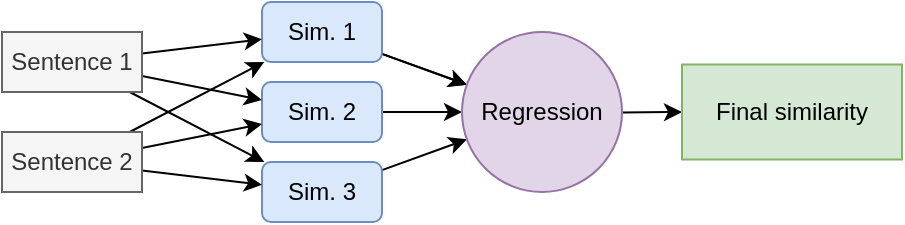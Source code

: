 <mxfile version="15.5.0" type="google"><diagram id="oyYrjXcYeVMaUE2YDahT" name="Page-1"><mxGraphModel dx="1422" dy="762" grid="1" gridSize="10" guides="1" tooltips="1" connect="1" arrows="1" fold="1" page="1" pageScale="1" pageWidth="827" pageHeight="1169" math="0" shadow="0"><root><mxCell id="0"/><mxCell id="1" parent="0"/><mxCell id="z0gYV6OSJtSfKD0nS9M2-8" style="edgeStyle=none;rounded=0;orthogonalLoop=1;jettySize=auto;html=1;" edge="1" parent="1" source="z0gYV6OSJtSfKD0nS9M2-2" target="z0gYV6OSJtSfKD0nS9M2-6"><mxGeometry relative="1" as="geometry"/></mxCell><mxCell id="z0gYV6OSJtSfKD0nS9M2-11" value="" style="edgeStyle=none;rounded=0;orthogonalLoop=1;jettySize=auto;html=1;" edge="1" parent="1" source="z0gYV6OSJtSfKD0nS9M2-2" target="z0gYV6OSJtSfKD0nS9M2-6"><mxGeometry relative="1" as="geometry"/></mxCell><mxCell id="z0gYV6OSJtSfKD0nS9M2-2" value="Sim. 1" style="rounded=1;whiteSpace=wrap;html=1;fillColor=#dae8fc;strokeColor=#6c8ebf;" vertex="1" parent="1"><mxGeometry x="250" y="100" width="60" height="30" as="geometry"/></mxCell><mxCell id="z0gYV6OSJtSfKD0nS9M2-9" style="edgeStyle=none;rounded=0;orthogonalLoop=1;jettySize=auto;html=1;" edge="1" parent="1" source="z0gYV6OSJtSfKD0nS9M2-3" target="z0gYV6OSJtSfKD0nS9M2-6"><mxGeometry relative="1" as="geometry"/></mxCell><mxCell id="z0gYV6OSJtSfKD0nS9M2-3" value="Sim. 2" style="rounded=1;whiteSpace=wrap;html=1;fillColor=#dae8fc;strokeColor=#6c8ebf;" vertex="1" parent="1"><mxGeometry x="250" y="140" width="60" height="30" as="geometry"/></mxCell><mxCell id="z0gYV6OSJtSfKD0nS9M2-10" style="edgeStyle=none;rounded=0;orthogonalLoop=1;jettySize=auto;html=1;" edge="1" parent="1" source="z0gYV6OSJtSfKD0nS9M2-4" target="z0gYV6OSJtSfKD0nS9M2-6"><mxGeometry relative="1" as="geometry"/></mxCell><mxCell id="z0gYV6OSJtSfKD0nS9M2-4" value="Sim. 3" style="rounded=1;whiteSpace=wrap;html=1;fillColor=#dae8fc;strokeColor=#6c8ebf;" vertex="1" parent="1"><mxGeometry x="250" y="180" width="60" height="30" as="geometry"/></mxCell><mxCell id="z0gYV6OSJtSfKD0nS9M2-13" style="edgeStyle=none;rounded=0;orthogonalLoop=1;jettySize=auto;html=1;" edge="1" parent="1" source="z0gYV6OSJtSfKD0nS9M2-6" target="z0gYV6OSJtSfKD0nS9M2-12"><mxGeometry relative="1" as="geometry"/></mxCell><mxCell id="z0gYV6OSJtSfKD0nS9M2-6" value="Regression" style="ellipse;whiteSpace=wrap;html=1;aspect=fixed;fillColor=#e1d5e7;strokeColor=#9673a6;" vertex="1" parent="1"><mxGeometry x="350" y="115" width="80" height="80" as="geometry"/></mxCell><mxCell id="z0gYV6OSJtSfKD0nS9M2-12" value="Final similarity" style="rounded=0;whiteSpace=wrap;html=1;fillColor=#d5e8d4;strokeColor=#82b366;" vertex="1" parent="1"><mxGeometry x="460" y="131.25" width="110" height="47.5" as="geometry"/></mxCell><mxCell id="z0gYV6OSJtSfKD0nS9M2-16" style="edgeStyle=none;rounded=0;orthogonalLoop=1;jettySize=auto;html=1;" edge="1" parent="1" source="z0gYV6OSJtSfKD0nS9M2-14" target="z0gYV6OSJtSfKD0nS9M2-2"><mxGeometry relative="1" as="geometry"/></mxCell><mxCell id="z0gYV6OSJtSfKD0nS9M2-17" style="edgeStyle=none;rounded=0;orthogonalLoop=1;jettySize=auto;html=1;" edge="1" parent="1" source="z0gYV6OSJtSfKD0nS9M2-14" target="z0gYV6OSJtSfKD0nS9M2-3"><mxGeometry relative="1" as="geometry"/></mxCell><mxCell id="z0gYV6OSJtSfKD0nS9M2-18" style="edgeStyle=none;rounded=0;orthogonalLoop=1;jettySize=auto;html=1;" edge="1" parent="1" source="z0gYV6OSJtSfKD0nS9M2-14" target="z0gYV6OSJtSfKD0nS9M2-4"><mxGeometry relative="1" as="geometry"/></mxCell><mxCell id="z0gYV6OSJtSfKD0nS9M2-14" value="Sentence 1" style="rounded=0;whiteSpace=wrap;html=1;fillColor=#f5f5f5;strokeColor=#666666;fontColor=#333333;" vertex="1" parent="1"><mxGeometry x="120" y="115" width="70" height="30" as="geometry"/></mxCell><mxCell id="z0gYV6OSJtSfKD0nS9M2-19" style="edgeStyle=none;rounded=0;orthogonalLoop=1;jettySize=auto;html=1;" edge="1" parent="1" source="z0gYV6OSJtSfKD0nS9M2-15" target="z0gYV6OSJtSfKD0nS9M2-2"><mxGeometry relative="1" as="geometry"/></mxCell><mxCell id="z0gYV6OSJtSfKD0nS9M2-20" style="edgeStyle=none;rounded=0;orthogonalLoop=1;jettySize=auto;html=1;" edge="1" parent="1" source="z0gYV6OSJtSfKD0nS9M2-15" target="z0gYV6OSJtSfKD0nS9M2-3"><mxGeometry relative="1" as="geometry"/></mxCell><mxCell id="z0gYV6OSJtSfKD0nS9M2-21" style="edgeStyle=none;rounded=0;orthogonalLoop=1;jettySize=auto;html=1;" edge="1" parent="1" source="z0gYV6OSJtSfKD0nS9M2-15" target="z0gYV6OSJtSfKD0nS9M2-4"><mxGeometry relative="1" as="geometry"/></mxCell><mxCell id="z0gYV6OSJtSfKD0nS9M2-15" value="Sentence 2" style="rounded=0;whiteSpace=wrap;html=1;fillColor=#f5f5f5;strokeColor=#666666;fontColor=#333333;" vertex="1" parent="1"><mxGeometry x="120" y="165" width="70" height="30" as="geometry"/></mxCell></root></mxGraphModel></diagram></mxfile>